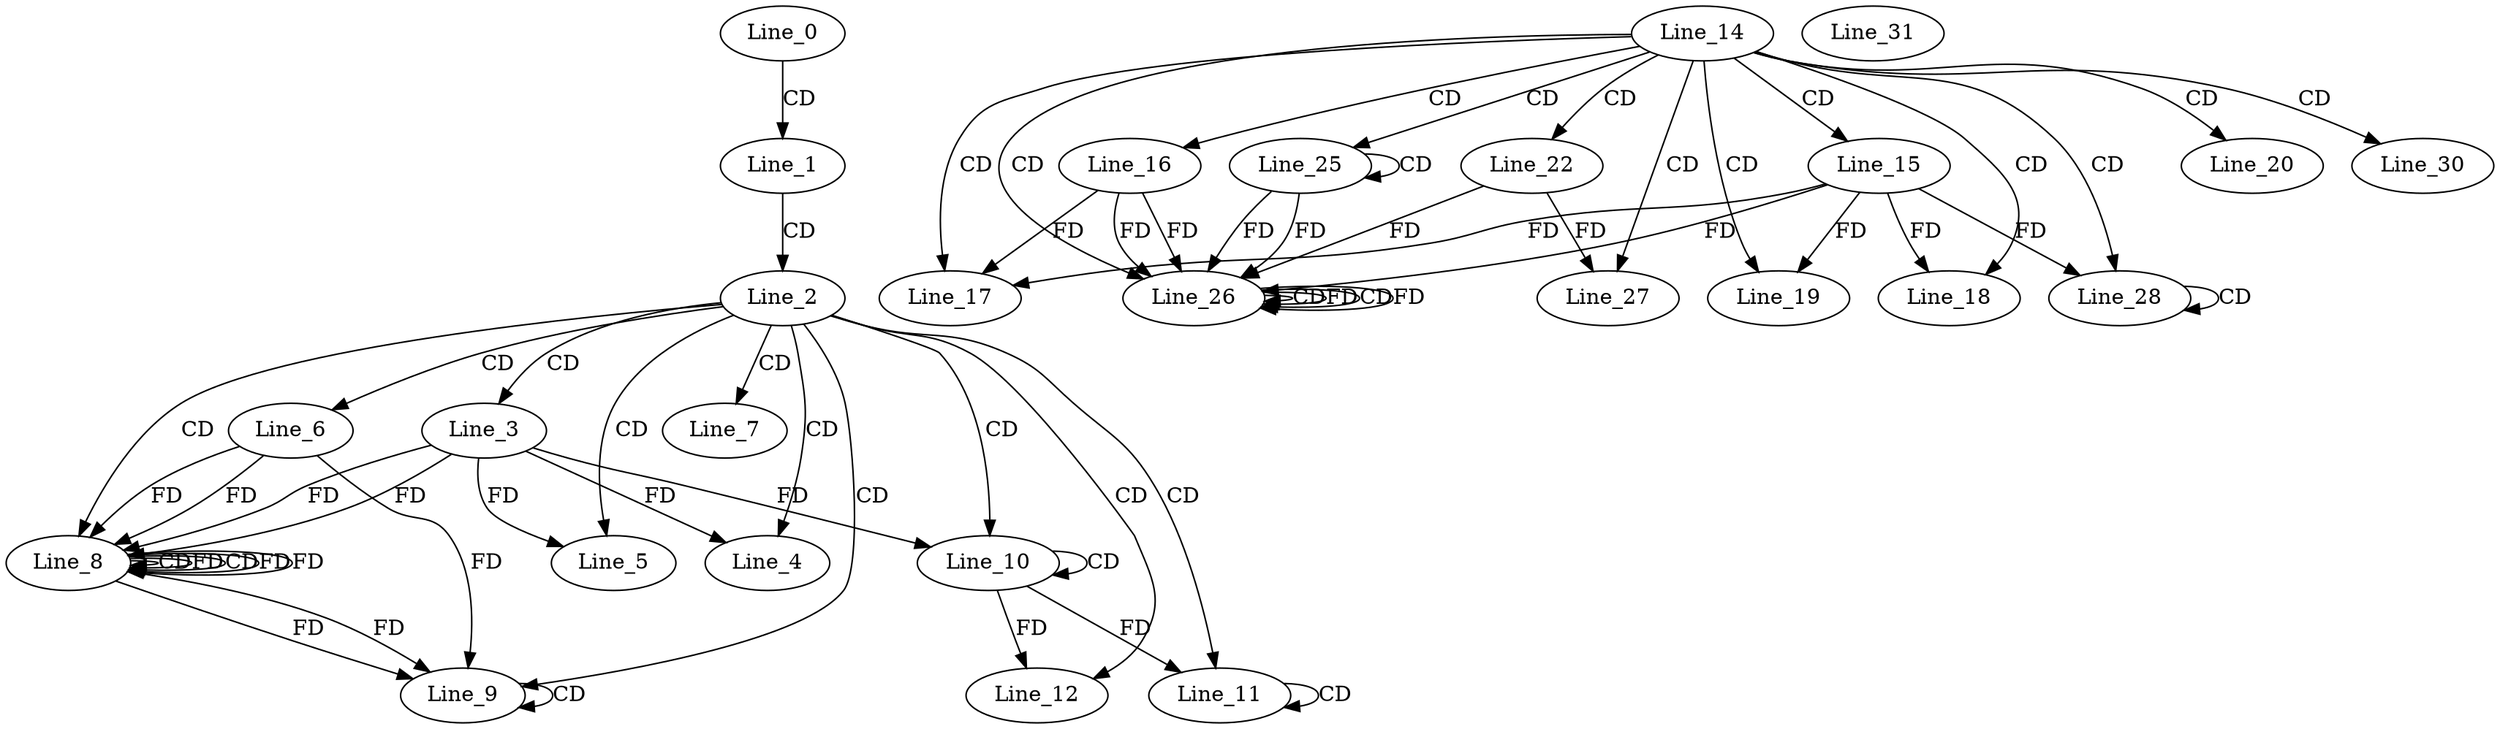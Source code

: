 digraph G {
  Line_0;
  Line_1;
  Line_2;
  Line_3;
  Line_4;
  Line_5;
  Line_6;
  Line_7;
  Line_8;
  Line_8;
  Line_8;
  Line_8;
  Line_8;
  Line_9;
  Line_9;
  Line_10;
  Line_10;
  Line_11;
  Line_11;
  Line_12;
  Line_12;
  Line_14;
  Line_15;
  Line_16;
  Line_17;
  Line_18;
  Line_19;
  Line_20;
  Line_22;
  Line_25;
  Line_25;
  Line_26;
  Line_26;
  Line_26;
  Line_26;
  Line_27;
  Line_28;
  Line_28;
  Line_30;
  Line_31;
  Line_0 -> Line_1 [ label="CD" ];
  Line_1 -> Line_2 [ label="CD" ];
  Line_2 -> Line_3 [ label="CD" ];
  Line_2 -> Line_4 [ label="CD" ];
  Line_3 -> Line_4 [ label="FD" ];
  Line_2 -> Line_5 [ label="CD" ];
  Line_3 -> Line_5 [ label="FD" ];
  Line_2 -> Line_6 [ label="CD" ];
  Line_2 -> Line_7 [ label="CD" ];
  Line_2 -> Line_8 [ label="CD" ];
  Line_8 -> Line_8 [ label="CD" ];
  Line_6 -> Line_8 [ label="FD" ];
  Line_8 -> Line_8 [ label="FD" ];
  Line_3 -> Line_8 [ label="FD" ];
  Line_8 -> Line_8 [ label="CD" ];
  Line_6 -> Line_8 [ label="FD" ];
  Line_8 -> Line_8 [ label="FD" ];
  Line_8 -> Line_8 [ label="FD" ];
  Line_3 -> Line_8 [ label="FD" ];
  Line_2 -> Line_9 [ label="CD" ];
  Line_6 -> Line_9 [ label="FD" ];
  Line_8 -> Line_9 [ label="FD" ];
  Line_8 -> Line_9 [ label="FD" ];
  Line_9 -> Line_9 [ label="CD" ];
  Line_2 -> Line_10 [ label="CD" ];
  Line_10 -> Line_10 [ label="CD" ];
  Line_3 -> Line_10 [ label="FD" ];
  Line_2 -> Line_11 [ label="CD" ];
  Line_10 -> Line_11 [ label="FD" ];
  Line_11 -> Line_11 [ label="CD" ];
  Line_2 -> Line_12 [ label="CD" ];
  Line_10 -> Line_12 [ label="FD" ];
  Line_14 -> Line_15 [ label="CD" ];
  Line_14 -> Line_16 [ label="CD" ];
  Line_14 -> Line_17 [ label="CD" ];
  Line_15 -> Line_17 [ label="FD" ];
  Line_16 -> Line_17 [ label="FD" ];
  Line_14 -> Line_18 [ label="CD" ];
  Line_15 -> Line_18 [ label="FD" ];
  Line_14 -> Line_19 [ label="CD" ];
  Line_15 -> Line_19 [ label="FD" ];
  Line_14 -> Line_20 [ label="CD" ];
  Line_14 -> Line_22 [ label="CD" ];
  Line_14 -> Line_25 [ label="CD" ];
  Line_25 -> Line_25 [ label="CD" ];
  Line_14 -> Line_26 [ label="CD" ];
  Line_26 -> Line_26 [ label="CD" ];
  Line_26 -> Line_26 [ label="FD" ];
  Line_25 -> Line_26 [ label="FD" ];
  Line_22 -> Line_26 [ label="FD" ];
  Line_16 -> Line_26 [ label="FD" ];
  Line_26 -> Line_26 [ label="CD" ];
  Line_15 -> Line_26 [ label="FD" ];
  Line_16 -> Line_26 [ label="FD" ];
  Line_26 -> Line_26 [ label="FD" ];
  Line_25 -> Line_26 [ label="FD" ];
  Line_14 -> Line_27 [ label="CD" ];
  Line_22 -> Line_27 [ label="FD" ];
  Line_14 -> Line_28 [ label="CD" ];
  Line_28 -> Line_28 [ label="CD" ];
  Line_15 -> Line_28 [ label="FD" ];
  Line_14 -> Line_30 [ label="CD" ];
}
